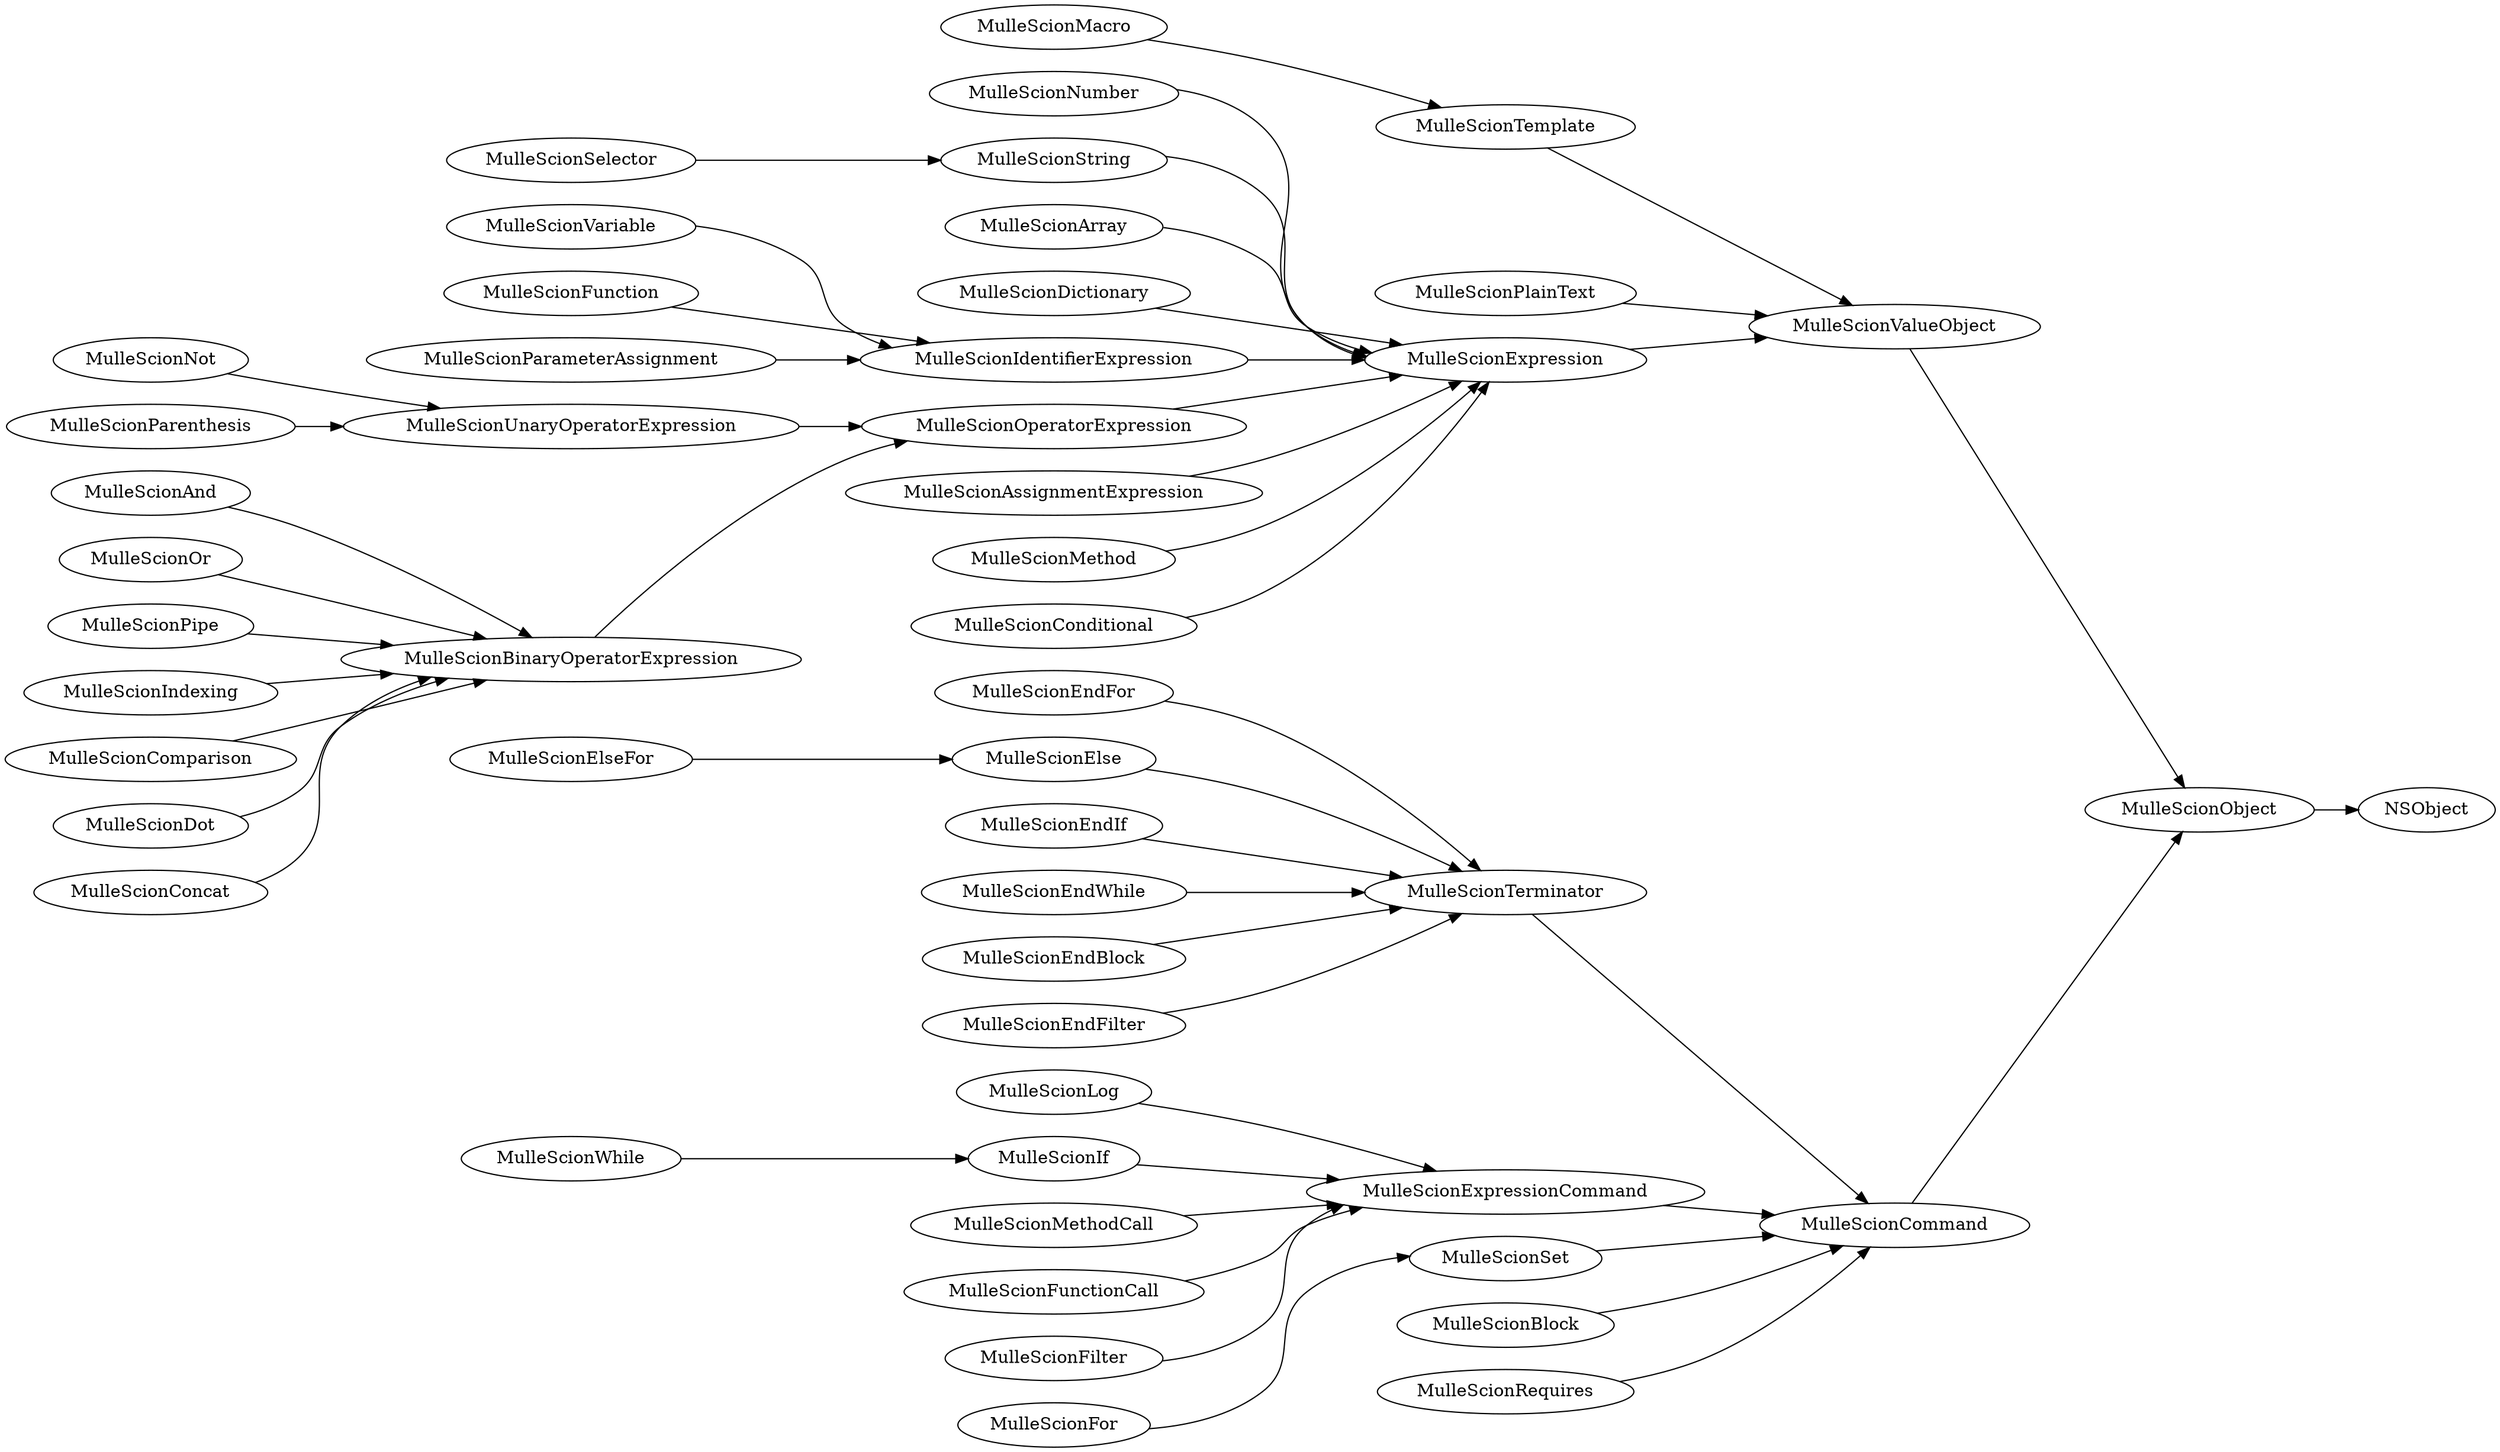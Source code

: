 digraph name
{
   rankdir=LR;

MulleScionObject-> NSObject;
MulleScionValueObject-> MulleScionObject;
MulleScionTemplate-> MulleScionValueObject;
MulleScionPlainText-> MulleScionValueObject;
MulleScionExpression-> MulleScionValueObject;
MulleScionNumber-> MulleScionExpression;
MulleScionString-> MulleScionExpression;
MulleScionSelector-> MulleScionString;
MulleScionArray-> MulleScionExpression;
MulleScionDictionary-> MulleScionExpression;
MulleScionIdentifierExpression-> MulleScionExpression;
MulleScionVariable-> MulleScionIdentifierExpression;
MulleScionOperatorExpression-> MulleScionExpression;
MulleScionUnaryOperatorExpression-> MulleScionOperatorExpression;
MulleScionNot-> MulleScionUnaryOperatorExpression;
MulleScionParenthesis-> MulleScionUnaryOperatorExpression;
MulleScionBinaryOperatorExpression-> MulleScionOperatorExpression;
MulleScionAnd-> MulleScionBinaryOperatorExpression;
MulleScionOr-> MulleScionBinaryOperatorExpression;
MulleScionPipe-> MulleScionBinaryOperatorExpression;
MulleScionIndexing-> MulleScionBinaryOperatorExpression;
MulleScionComparison-> MulleScionBinaryOperatorExpression;
MulleScionDot-> MulleScionBinaryOperatorExpression;
MulleScionConcat-> MulleScionBinaryOperatorExpression;
MulleScionFunction-> MulleScionIdentifierExpression;
MulleScionParameterAssignment-> MulleScionIdentifierExpression;
MulleScionAssignmentExpression-> MulleScionExpression;
MulleScionMethod-> MulleScionExpression;
MulleScionConditional-> MulleScionExpression;
MulleScionCommand-> MulleScionObject;
MulleScionTerminator-> MulleScionCommand;
MulleScionEndFor-> MulleScionTerminator;
MulleScionExpressionCommand-> MulleScionCommand;
MulleScionLog-> MulleScionExpressionCommand;
MulleScionSet-> MulleScionCommand;
MulleScionFor-> MulleScionSet;
MulleScionIf-> MulleScionExpressionCommand;
MulleScionElse-> MulleScionTerminator;
MulleScionElseFor-> MulleScionElse;
MulleScionEndIf-> MulleScionTerminator;
MulleScionWhile-> MulleScionIf;
MulleScionEndWhile-> MulleScionTerminator;
MulleScionBlock-> MulleScionCommand;
MulleScionEndBlock-> MulleScionTerminator;
MulleScionMethodCall-> MulleScionExpressionCommand;
MulleScionFunctionCall-> MulleScionExpressionCommand;
MulleScionFilter-> MulleScionExpressionCommand;
MulleScionEndFilter-> MulleScionTerminator;
MulleScionMacro-> MulleScionTemplate;
MulleScionRequires-> MulleScionCommand;
}
